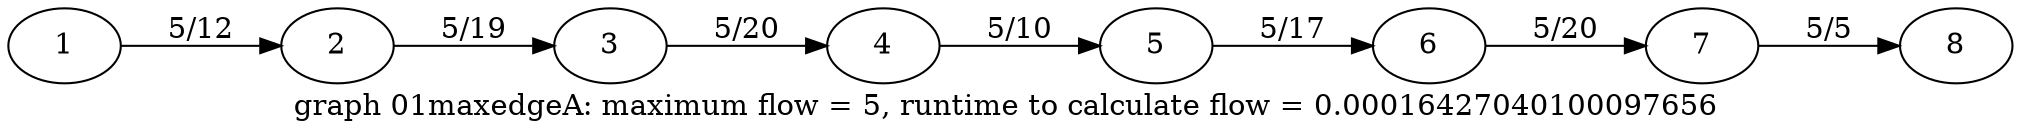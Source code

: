 digraph g{

rankdir = LR

1 -> 2 [label = " 5/12 "];
2 -> 3 [label = " 5/19 "];
3 -> 4 [label = " 5/20 "];
4 -> 5 [label = " 5/10 "];
5 -> 6 [label = " 5/17 "];
6 -> 7 [label = " 5/20 "];
7 -> 8 [label = " 5/5 "];

label = "graph 01maxedgeA: maximum flow = 5, runtime to calculate flow = 0.00016427040100097656 "
}